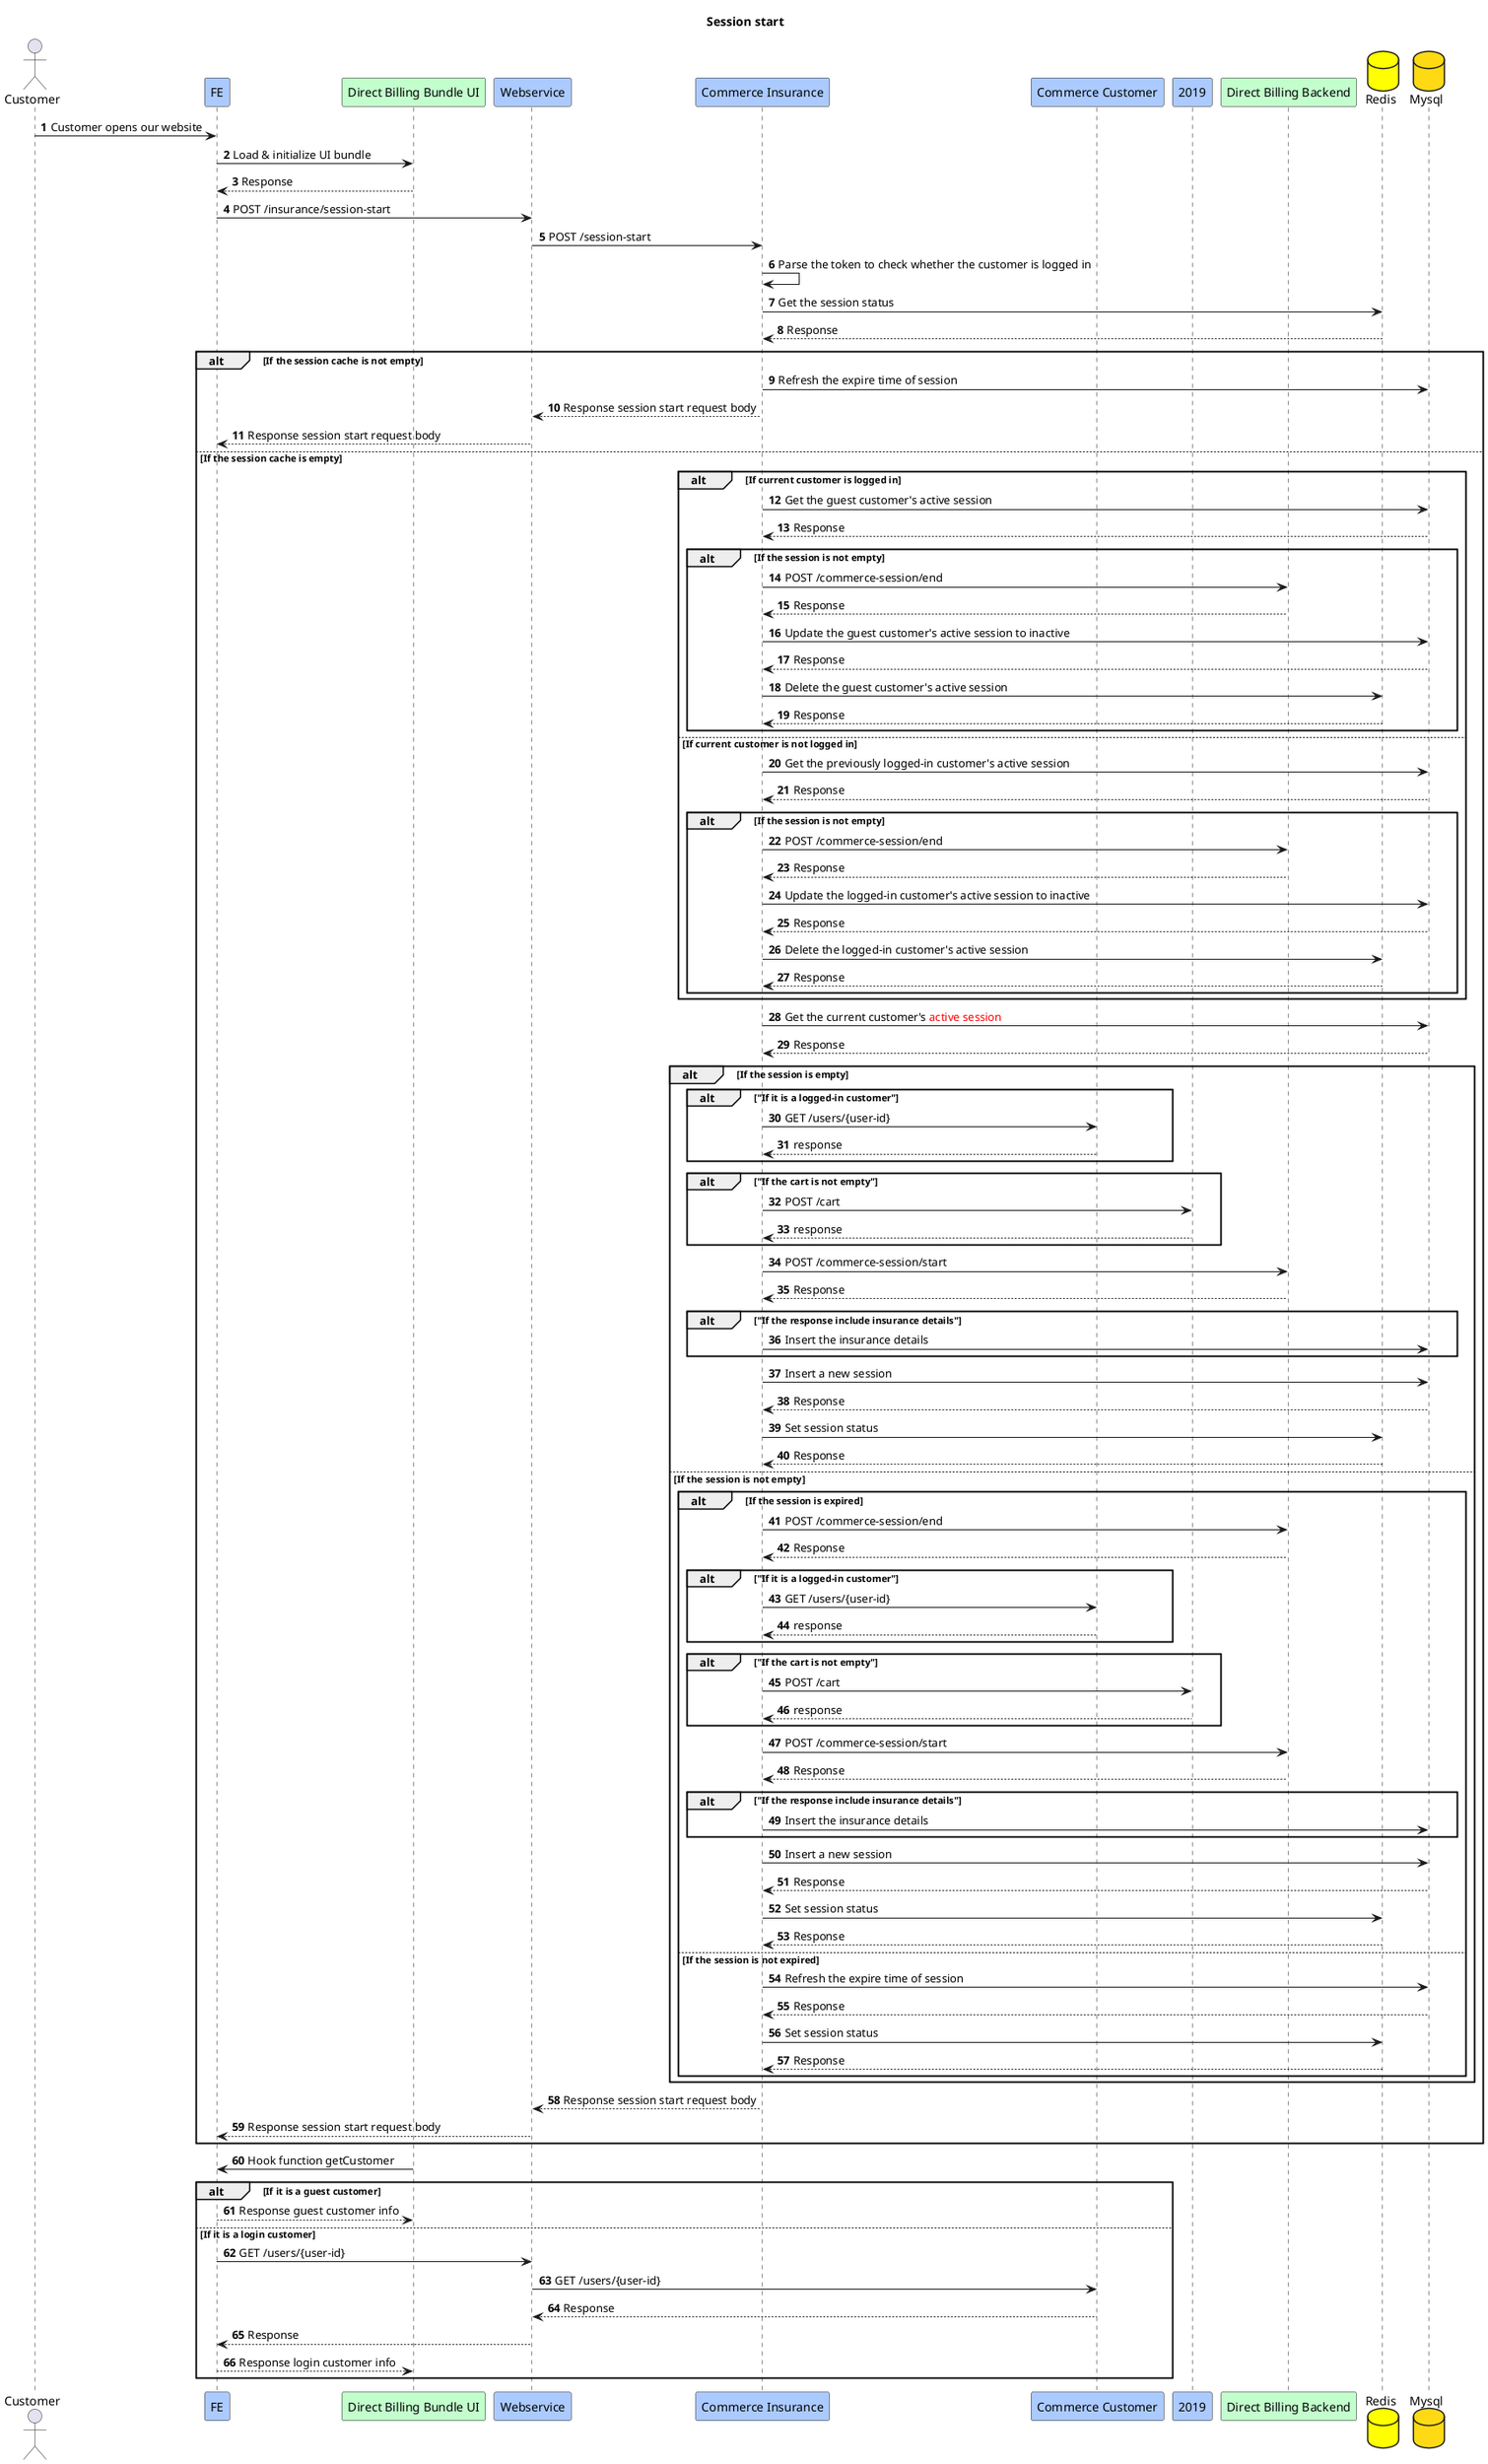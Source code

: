 @startuml
title Session start
actor Customer
participant FE #abcaff
participant "Direct Billing Bundle UI" #c3ffcd
participant "Webservice" #abcaff
participant "Commerce Insurance" #abcaff
participant "Commerce Customer" #abcaff
participant "2019" #abcaff
participant "Direct Billing Backend" #c3ffcd
database "Redis" #yellow
database "Mysql" #fdda14

autonumber
Customer -> FE:Customer opens our website
FE -> "Direct Billing Bundle UI":Load & initialize UI bundle
"Direct Billing Bundle UI" --> FE:Response
FE -> "Webservice":POST /insurance/session-start
"Webservice" -> "Commerce Insurance":POST /session-start
"Commerce Insurance" -> "Commerce Insurance":Parse the token to check whether the customer is logged in
"Commerce Insurance" -> "Redis":Get the session status
"Redis" --> "Commerce Insurance":Response
alt If the session cache is not empty
    "Commerce Insurance" -> "Mysql":Refresh the expire time of session
    "Commerce Insurance" --> "Webservice":Response session start request body
    "Webservice" --> FE:Response session start request body
else If the session cache is empty

'    Start verify whether the previous account has ended the session
    alt If current customer is logged in
        "Commerce Insurance" -> "Mysql":Get the guest customer's active session
        "Mysql" --> "Commerce Insurance":Response
        alt If the session is not empty
            "Commerce Insurance" -> "Direct Billing Backend":POST /commerce-session/end
            "Direct Billing Backend" --> "Commerce Insurance":Response
            "Commerce Insurance" -> "Mysql":Update the guest customer's active session to inactive
            "Mysql" --> "Commerce Insurance":Response
            "Commerce Insurance" -> "Redis":Delete the guest customer's active session
            "Redis" --> "Commerce Insurance":Response
        end
    else If current customer is not logged in
        "Commerce Insurance" -> "Mysql":Get the previously logged-in customer's active session
        "Mysql" --> "Commerce Insurance":Response
        alt If the session is not empty
            "Commerce Insurance" -> "Direct Billing Backend":POST /commerce-session/end
            "Direct Billing Backend" --> "Commerce Insurance":Response
            "Commerce Insurance" -> "Mysql":Update the logged-in customer's active session to inactive
            "Mysql" --> "Commerce Insurance":Response
            "Commerce Insurance" -> "Redis":Delete the logged-in customer's active session
            "Redis" --> "Commerce Insurance":Response
        end
    end
'    End verify whether the previous account has ended the session

    "Commerce Insurance" -> "Mysql":Get the current customer's <font color=red>active session
    "Mysql" --> "Commerce Insurance":Response
    alt If the session is empty
        alt "If it is a logged-in customer"
           "Commerce Insurance" -> "Commerce Customer":GET /users/{user-id}
           "Commerce Customer" --> "Commerce Insurance":response
        end
        alt "If the cart is not empty"
           "Commerce Insurance" -> 2019:POST /cart
           2019 --> "Commerce Insurance":response
        end
        "Commerce Insurance" -> "Direct Billing Backend":POST /commerce-session/start
        "Direct Billing Backend" --> "Commerce Insurance":Response
        alt "If the response include insurance details"
            "Commerce Insurance" -> "Mysql":Insert the insurance details
        end
        "Commerce Insurance" -> "Mysql":Insert a new session
        "Mysql" --> "Commerce Insurance":Response
        "Commerce Insurance" -> "Redis":Set session status
        "Redis" --> "Commerce Insurance":Response
    else If the session is not empty
        alt If the session is expired
            "Commerce Insurance" -> "Direct Billing Backend":POST /commerce-session/end
            "Direct Billing Backend" --> "Commerce Insurance":Response
            alt "If it is a logged-in customer"
               "Commerce Insurance" -> "Commerce Customer":GET /users/{user-id}
               "Commerce Customer" --> "Commerce Insurance":response
            end
            alt "If the cart is not empty"
               "Commerce Insurance" -> 2019:POST /cart
               2019 --> "Commerce Insurance":response
            end
            "Commerce Insurance" -> "Direct Billing Backend":POST /commerce-session/start
            "Direct Billing Backend" --> "Commerce Insurance":Response
            alt "If the response include insurance details"
                "Commerce Insurance" -> "Mysql":Insert the insurance details
            end
            "Commerce Insurance" -> "Mysql":Insert a new session
            "Mysql" --> "Commerce Insurance":Response
            "Commerce Insurance" -> "Redis":Set session status
            "Redis" --> "Commerce Insurance":Response
        else If the session is not expired
            "Commerce Insurance" -> "Mysql":Refresh the expire time of session
            "Mysql" --> "Commerce Insurance":Response
            "Commerce Insurance" -> "Redis":Set session status
            "Redis" --> "Commerce Insurance":Response
        end
    end
    "Commerce Insurance" --> "Webservice":Response session start request body

     "Webservice" --> FE:Response session start request body
end

"Direct Billing Bundle UI" -> FE: Hook function getCustomer
alt If it is a guest customer
    FE --> "Direct Billing Bundle UI":Response guest customer info
else If it is a login customer
    FE -> "Webservice":GET /users/{user-id}
    "Webservice" -> "Commerce Customer":GET /users/{user-id}
    "Commerce Customer" --> "Webservice":Response
    "Webservice" --> FE:Response
    FE --> "Direct Billing Bundle UI":Response login customer info
end

@enduml

